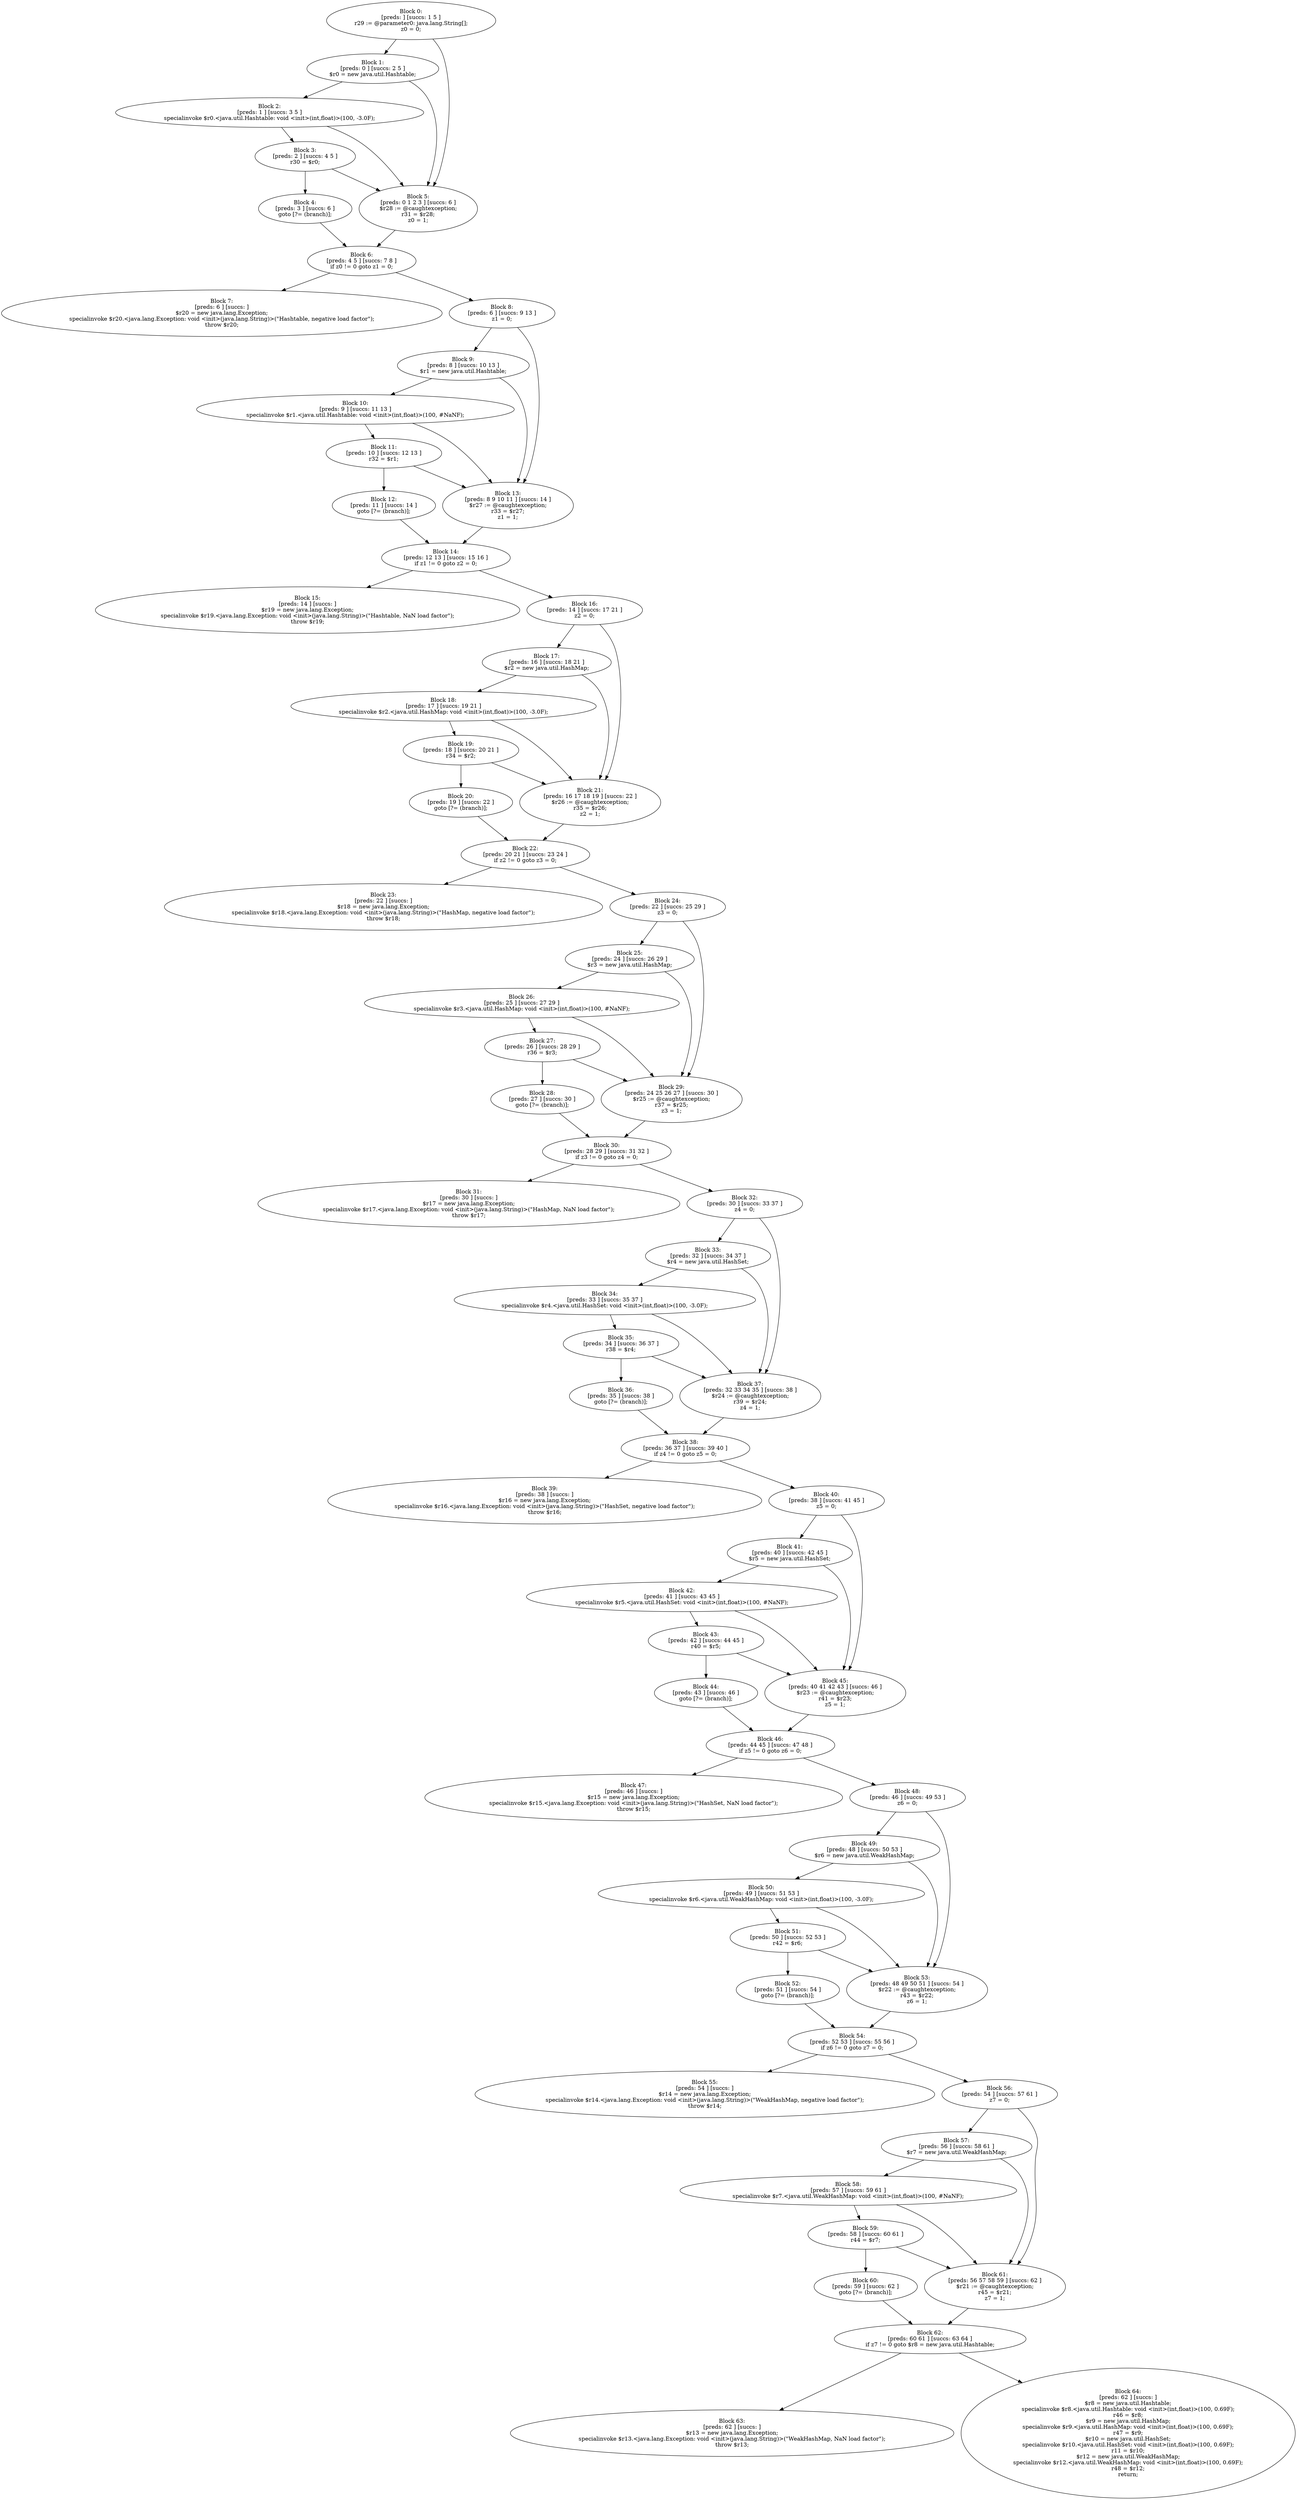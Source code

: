 digraph "unitGraph" {
    "Block 0:
[preds: ] [succs: 1 5 ]
r29 := @parameter0: java.lang.String[];
z0 = 0;
"
    "Block 1:
[preds: 0 ] [succs: 2 5 ]
$r0 = new java.util.Hashtable;
"
    "Block 2:
[preds: 1 ] [succs: 3 5 ]
specialinvoke $r0.<java.util.Hashtable: void <init>(int,float)>(100, -3.0F);
"
    "Block 3:
[preds: 2 ] [succs: 4 5 ]
r30 = $r0;
"
    "Block 4:
[preds: 3 ] [succs: 6 ]
goto [?= (branch)];
"
    "Block 5:
[preds: 0 1 2 3 ] [succs: 6 ]
$r28 := @caughtexception;
r31 = $r28;
z0 = 1;
"
    "Block 6:
[preds: 4 5 ] [succs: 7 8 ]
if z0 != 0 goto z1 = 0;
"
    "Block 7:
[preds: 6 ] [succs: ]
$r20 = new java.lang.Exception;
specialinvoke $r20.<java.lang.Exception: void <init>(java.lang.String)>(\"Hashtable, negative load factor\");
throw $r20;
"
    "Block 8:
[preds: 6 ] [succs: 9 13 ]
z1 = 0;
"
    "Block 9:
[preds: 8 ] [succs: 10 13 ]
$r1 = new java.util.Hashtable;
"
    "Block 10:
[preds: 9 ] [succs: 11 13 ]
specialinvoke $r1.<java.util.Hashtable: void <init>(int,float)>(100, #NaNF);
"
    "Block 11:
[preds: 10 ] [succs: 12 13 ]
r32 = $r1;
"
    "Block 12:
[preds: 11 ] [succs: 14 ]
goto [?= (branch)];
"
    "Block 13:
[preds: 8 9 10 11 ] [succs: 14 ]
$r27 := @caughtexception;
r33 = $r27;
z1 = 1;
"
    "Block 14:
[preds: 12 13 ] [succs: 15 16 ]
if z1 != 0 goto z2 = 0;
"
    "Block 15:
[preds: 14 ] [succs: ]
$r19 = new java.lang.Exception;
specialinvoke $r19.<java.lang.Exception: void <init>(java.lang.String)>(\"Hashtable, NaN load factor\");
throw $r19;
"
    "Block 16:
[preds: 14 ] [succs: 17 21 ]
z2 = 0;
"
    "Block 17:
[preds: 16 ] [succs: 18 21 ]
$r2 = new java.util.HashMap;
"
    "Block 18:
[preds: 17 ] [succs: 19 21 ]
specialinvoke $r2.<java.util.HashMap: void <init>(int,float)>(100, -3.0F);
"
    "Block 19:
[preds: 18 ] [succs: 20 21 ]
r34 = $r2;
"
    "Block 20:
[preds: 19 ] [succs: 22 ]
goto [?= (branch)];
"
    "Block 21:
[preds: 16 17 18 19 ] [succs: 22 ]
$r26 := @caughtexception;
r35 = $r26;
z2 = 1;
"
    "Block 22:
[preds: 20 21 ] [succs: 23 24 ]
if z2 != 0 goto z3 = 0;
"
    "Block 23:
[preds: 22 ] [succs: ]
$r18 = new java.lang.Exception;
specialinvoke $r18.<java.lang.Exception: void <init>(java.lang.String)>(\"HashMap, negative load factor\");
throw $r18;
"
    "Block 24:
[preds: 22 ] [succs: 25 29 ]
z3 = 0;
"
    "Block 25:
[preds: 24 ] [succs: 26 29 ]
$r3 = new java.util.HashMap;
"
    "Block 26:
[preds: 25 ] [succs: 27 29 ]
specialinvoke $r3.<java.util.HashMap: void <init>(int,float)>(100, #NaNF);
"
    "Block 27:
[preds: 26 ] [succs: 28 29 ]
r36 = $r3;
"
    "Block 28:
[preds: 27 ] [succs: 30 ]
goto [?= (branch)];
"
    "Block 29:
[preds: 24 25 26 27 ] [succs: 30 ]
$r25 := @caughtexception;
r37 = $r25;
z3 = 1;
"
    "Block 30:
[preds: 28 29 ] [succs: 31 32 ]
if z3 != 0 goto z4 = 0;
"
    "Block 31:
[preds: 30 ] [succs: ]
$r17 = new java.lang.Exception;
specialinvoke $r17.<java.lang.Exception: void <init>(java.lang.String)>(\"HashMap, NaN load factor\");
throw $r17;
"
    "Block 32:
[preds: 30 ] [succs: 33 37 ]
z4 = 0;
"
    "Block 33:
[preds: 32 ] [succs: 34 37 ]
$r4 = new java.util.HashSet;
"
    "Block 34:
[preds: 33 ] [succs: 35 37 ]
specialinvoke $r4.<java.util.HashSet: void <init>(int,float)>(100, -3.0F);
"
    "Block 35:
[preds: 34 ] [succs: 36 37 ]
r38 = $r4;
"
    "Block 36:
[preds: 35 ] [succs: 38 ]
goto [?= (branch)];
"
    "Block 37:
[preds: 32 33 34 35 ] [succs: 38 ]
$r24 := @caughtexception;
r39 = $r24;
z4 = 1;
"
    "Block 38:
[preds: 36 37 ] [succs: 39 40 ]
if z4 != 0 goto z5 = 0;
"
    "Block 39:
[preds: 38 ] [succs: ]
$r16 = new java.lang.Exception;
specialinvoke $r16.<java.lang.Exception: void <init>(java.lang.String)>(\"HashSet, negative load factor\");
throw $r16;
"
    "Block 40:
[preds: 38 ] [succs: 41 45 ]
z5 = 0;
"
    "Block 41:
[preds: 40 ] [succs: 42 45 ]
$r5 = new java.util.HashSet;
"
    "Block 42:
[preds: 41 ] [succs: 43 45 ]
specialinvoke $r5.<java.util.HashSet: void <init>(int,float)>(100, #NaNF);
"
    "Block 43:
[preds: 42 ] [succs: 44 45 ]
r40 = $r5;
"
    "Block 44:
[preds: 43 ] [succs: 46 ]
goto [?= (branch)];
"
    "Block 45:
[preds: 40 41 42 43 ] [succs: 46 ]
$r23 := @caughtexception;
r41 = $r23;
z5 = 1;
"
    "Block 46:
[preds: 44 45 ] [succs: 47 48 ]
if z5 != 0 goto z6 = 0;
"
    "Block 47:
[preds: 46 ] [succs: ]
$r15 = new java.lang.Exception;
specialinvoke $r15.<java.lang.Exception: void <init>(java.lang.String)>(\"HashSet, NaN load factor\");
throw $r15;
"
    "Block 48:
[preds: 46 ] [succs: 49 53 ]
z6 = 0;
"
    "Block 49:
[preds: 48 ] [succs: 50 53 ]
$r6 = new java.util.WeakHashMap;
"
    "Block 50:
[preds: 49 ] [succs: 51 53 ]
specialinvoke $r6.<java.util.WeakHashMap: void <init>(int,float)>(100, -3.0F);
"
    "Block 51:
[preds: 50 ] [succs: 52 53 ]
r42 = $r6;
"
    "Block 52:
[preds: 51 ] [succs: 54 ]
goto [?= (branch)];
"
    "Block 53:
[preds: 48 49 50 51 ] [succs: 54 ]
$r22 := @caughtexception;
r43 = $r22;
z6 = 1;
"
    "Block 54:
[preds: 52 53 ] [succs: 55 56 ]
if z6 != 0 goto z7 = 0;
"
    "Block 55:
[preds: 54 ] [succs: ]
$r14 = new java.lang.Exception;
specialinvoke $r14.<java.lang.Exception: void <init>(java.lang.String)>(\"WeakHashMap, negative load factor\");
throw $r14;
"
    "Block 56:
[preds: 54 ] [succs: 57 61 ]
z7 = 0;
"
    "Block 57:
[preds: 56 ] [succs: 58 61 ]
$r7 = new java.util.WeakHashMap;
"
    "Block 58:
[preds: 57 ] [succs: 59 61 ]
specialinvoke $r7.<java.util.WeakHashMap: void <init>(int,float)>(100, #NaNF);
"
    "Block 59:
[preds: 58 ] [succs: 60 61 ]
r44 = $r7;
"
    "Block 60:
[preds: 59 ] [succs: 62 ]
goto [?= (branch)];
"
    "Block 61:
[preds: 56 57 58 59 ] [succs: 62 ]
$r21 := @caughtexception;
r45 = $r21;
z7 = 1;
"
    "Block 62:
[preds: 60 61 ] [succs: 63 64 ]
if z7 != 0 goto $r8 = new java.util.Hashtable;
"
    "Block 63:
[preds: 62 ] [succs: ]
$r13 = new java.lang.Exception;
specialinvoke $r13.<java.lang.Exception: void <init>(java.lang.String)>(\"WeakHashMap, NaN load factor\");
throw $r13;
"
    "Block 64:
[preds: 62 ] [succs: ]
$r8 = new java.util.Hashtable;
specialinvoke $r8.<java.util.Hashtable: void <init>(int,float)>(100, 0.69F);
r46 = $r8;
$r9 = new java.util.HashMap;
specialinvoke $r9.<java.util.HashMap: void <init>(int,float)>(100, 0.69F);
r47 = $r9;
$r10 = new java.util.HashSet;
specialinvoke $r10.<java.util.HashSet: void <init>(int,float)>(100, 0.69F);
r11 = $r10;
$r12 = new java.util.WeakHashMap;
specialinvoke $r12.<java.util.WeakHashMap: void <init>(int,float)>(100, 0.69F);
r48 = $r12;
return;
"
    "Block 0:
[preds: ] [succs: 1 5 ]
r29 := @parameter0: java.lang.String[];
z0 = 0;
"->"Block 1:
[preds: 0 ] [succs: 2 5 ]
$r0 = new java.util.Hashtable;
";
    "Block 0:
[preds: ] [succs: 1 5 ]
r29 := @parameter0: java.lang.String[];
z0 = 0;
"->"Block 5:
[preds: 0 1 2 3 ] [succs: 6 ]
$r28 := @caughtexception;
r31 = $r28;
z0 = 1;
";
    "Block 1:
[preds: 0 ] [succs: 2 5 ]
$r0 = new java.util.Hashtable;
"->"Block 2:
[preds: 1 ] [succs: 3 5 ]
specialinvoke $r0.<java.util.Hashtable: void <init>(int,float)>(100, -3.0F);
";
    "Block 1:
[preds: 0 ] [succs: 2 5 ]
$r0 = new java.util.Hashtable;
"->"Block 5:
[preds: 0 1 2 3 ] [succs: 6 ]
$r28 := @caughtexception;
r31 = $r28;
z0 = 1;
";
    "Block 2:
[preds: 1 ] [succs: 3 5 ]
specialinvoke $r0.<java.util.Hashtable: void <init>(int,float)>(100, -3.0F);
"->"Block 3:
[preds: 2 ] [succs: 4 5 ]
r30 = $r0;
";
    "Block 2:
[preds: 1 ] [succs: 3 5 ]
specialinvoke $r0.<java.util.Hashtable: void <init>(int,float)>(100, -3.0F);
"->"Block 5:
[preds: 0 1 2 3 ] [succs: 6 ]
$r28 := @caughtexception;
r31 = $r28;
z0 = 1;
";
    "Block 3:
[preds: 2 ] [succs: 4 5 ]
r30 = $r0;
"->"Block 4:
[preds: 3 ] [succs: 6 ]
goto [?= (branch)];
";
    "Block 3:
[preds: 2 ] [succs: 4 5 ]
r30 = $r0;
"->"Block 5:
[preds: 0 1 2 3 ] [succs: 6 ]
$r28 := @caughtexception;
r31 = $r28;
z0 = 1;
";
    "Block 4:
[preds: 3 ] [succs: 6 ]
goto [?= (branch)];
"->"Block 6:
[preds: 4 5 ] [succs: 7 8 ]
if z0 != 0 goto z1 = 0;
";
    "Block 5:
[preds: 0 1 2 3 ] [succs: 6 ]
$r28 := @caughtexception;
r31 = $r28;
z0 = 1;
"->"Block 6:
[preds: 4 5 ] [succs: 7 8 ]
if z0 != 0 goto z1 = 0;
";
    "Block 6:
[preds: 4 5 ] [succs: 7 8 ]
if z0 != 0 goto z1 = 0;
"->"Block 7:
[preds: 6 ] [succs: ]
$r20 = new java.lang.Exception;
specialinvoke $r20.<java.lang.Exception: void <init>(java.lang.String)>(\"Hashtable, negative load factor\");
throw $r20;
";
    "Block 6:
[preds: 4 5 ] [succs: 7 8 ]
if z0 != 0 goto z1 = 0;
"->"Block 8:
[preds: 6 ] [succs: 9 13 ]
z1 = 0;
";
    "Block 8:
[preds: 6 ] [succs: 9 13 ]
z1 = 0;
"->"Block 9:
[preds: 8 ] [succs: 10 13 ]
$r1 = new java.util.Hashtable;
";
    "Block 8:
[preds: 6 ] [succs: 9 13 ]
z1 = 0;
"->"Block 13:
[preds: 8 9 10 11 ] [succs: 14 ]
$r27 := @caughtexception;
r33 = $r27;
z1 = 1;
";
    "Block 9:
[preds: 8 ] [succs: 10 13 ]
$r1 = new java.util.Hashtable;
"->"Block 10:
[preds: 9 ] [succs: 11 13 ]
specialinvoke $r1.<java.util.Hashtable: void <init>(int,float)>(100, #NaNF);
";
    "Block 9:
[preds: 8 ] [succs: 10 13 ]
$r1 = new java.util.Hashtable;
"->"Block 13:
[preds: 8 9 10 11 ] [succs: 14 ]
$r27 := @caughtexception;
r33 = $r27;
z1 = 1;
";
    "Block 10:
[preds: 9 ] [succs: 11 13 ]
specialinvoke $r1.<java.util.Hashtable: void <init>(int,float)>(100, #NaNF);
"->"Block 11:
[preds: 10 ] [succs: 12 13 ]
r32 = $r1;
";
    "Block 10:
[preds: 9 ] [succs: 11 13 ]
specialinvoke $r1.<java.util.Hashtable: void <init>(int,float)>(100, #NaNF);
"->"Block 13:
[preds: 8 9 10 11 ] [succs: 14 ]
$r27 := @caughtexception;
r33 = $r27;
z1 = 1;
";
    "Block 11:
[preds: 10 ] [succs: 12 13 ]
r32 = $r1;
"->"Block 12:
[preds: 11 ] [succs: 14 ]
goto [?= (branch)];
";
    "Block 11:
[preds: 10 ] [succs: 12 13 ]
r32 = $r1;
"->"Block 13:
[preds: 8 9 10 11 ] [succs: 14 ]
$r27 := @caughtexception;
r33 = $r27;
z1 = 1;
";
    "Block 12:
[preds: 11 ] [succs: 14 ]
goto [?= (branch)];
"->"Block 14:
[preds: 12 13 ] [succs: 15 16 ]
if z1 != 0 goto z2 = 0;
";
    "Block 13:
[preds: 8 9 10 11 ] [succs: 14 ]
$r27 := @caughtexception;
r33 = $r27;
z1 = 1;
"->"Block 14:
[preds: 12 13 ] [succs: 15 16 ]
if z1 != 0 goto z2 = 0;
";
    "Block 14:
[preds: 12 13 ] [succs: 15 16 ]
if z1 != 0 goto z2 = 0;
"->"Block 15:
[preds: 14 ] [succs: ]
$r19 = new java.lang.Exception;
specialinvoke $r19.<java.lang.Exception: void <init>(java.lang.String)>(\"Hashtable, NaN load factor\");
throw $r19;
";
    "Block 14:
[preds: 12 13 ] [succs: 15 16 ]
if z1 != 0 goto z2 = 0;
"->"Block 16:
[preds: 14 ] [succs: 17 21 ]
z2 = 0;
";
    "Block 16:
[preds: 14 ] [succs: 17 21 ]
z2 = 0;
"->"Block 17:
[preds: 16 ] [succs: 18 21 ]
$r2 = new java.util.HashMap;
";
    "Block 16:
[preds: 14 ] [succs: 17 21 ]
z2 = 0;
"->"Block 21:
[preds: 16 17 18 19 ] [succs: 22 ]
$r26 := @caughtexception;
r35 = $r26;
z2 = 1;
";
    "Block 17:
[preds: 16 ] [succs: 18 21 ]
$r2 = new java.util.HashMap;
"->"Block 18:
[preds: 17 ] [succs: 19 21 ]
specialinvoke $r2.<java.util.HashMap: void <init>(int,float)>(100, -3.0F);
";
    "Block 17:
[preds: 16 ] [succs: 18 21 ]
$r2 = new java.util.HashMap;
"->"Block 21:
[preds: 16 17 18 19 ] [succs: 22 ]
$r26 := @caughtexception;
r35 = $r26;
z2 = 1;
";
    "Block 18:
[preds: 17 ] [succs: 19 21 ]
specialinvoke $r2.<java.util.HashMap: void <init>(int,float)>(100, -3.0F);
"->"Block 19:
[preds: 18 ] [succs: 20 21 ]
r34 = $r2;
";
    "Block 18:
[preds: 17 ] [succs: 19 21 ]
specialinvoke $r2.<java.util.HashMap: void <init>(int,float)>(100, -3.0F);
"->"Block 21:
[preds: 16 17 18 19 ] [succs: 22 ]
$r26 := @caughtexception;
r35 = $r26;
z2 = 1;
";
    "Block 19:
[preds: 18 ] [succs: 20 21 ]
r34 = $r2;
"->"Block 20:
[preds: 19 ] [succs: 22 ]
goto [?= (branch)];
";
    "Block 19:
[preds: 18 ] [succs: 20 21 ]
r34 = $r2;
"->"Block 21:
[preds: 16 17 18 19 ] [succs: 22 ]
$r26 := @caughtexception;
r35 = $r26;
z2 = 1;
";
    "Block 20:
[preds: 19 ] [succs: 22 ]
goto [?= (branch)];
"->"Block 22:
[preds: 20 21 ] [succs: 23 24 ]
if z2 != 0 goto z3 = 0;
";
    "Block 21:
[preds: 16 17 18 19 ] [succs: 22 ]
$r26 := @caughtexception;
r35 = $r26;
z2 = 1;
"->"Block 22:
[preds: 20 21 ] [succs: 23 24 ]
if z2 != 0 goto z3 = 0;
";
    "Block 22:
[preds: 20 21 ] [succs: 23 24 ]
if z2 != 0 goto z3 = 0;
"->"Block 23:
[preds: 22 ] [succs: ]
$r18 = new java.lang.Exception;
specialinvoke $r18.<java.lang.Exception: void <init>(java.lang.String)>(\"HashMap, negative load factor\");
throw $r18;
";
    "Block 22:
[preds: 20 21 ] [succs: 23 24 ]
if z2 != 0 goto z3 = 0;
"->"Block 24:
[preds: 22 ] [succs: 25 29 ]
z3 = 0;
";
    "Block 24:
[preds: 22 ] [succs: 25 29 ]
z3 = 0;
"->"Block 25:
[preds: 24 ] [succs: 26 29 ]
$r3 = new java.util.HashMap;
";
    "Block 24:
[preds: 22 ] [succs: 25 29 ]
z3 = 0;
"->"Block 29:
[preds: 24 25 26 27 ] [succs: 30 ]
$r25 := @caughtexception;
r37 = $r25;
z3 = 1;
";
    "Block 25:
[preds: 24 ] [succs: 26 29 ]
$r3 = new java.util.HashMap;
"->"Block 26:
[preds: 25 ] [succs: 27 29 ]
specialinvoke $r3.<java.util.HashMap: void <init>(int,float)>(100, #NaNF);
";
    "Block 25:
[preds: 24 ] [succs: 26 29 ]
$r3 = new java.util.HashMap;
"->"Block 29:
[preds: 24 25 26 27 ] [succs: 30 ]
$r25 := @caughtexception;
r37 = $r25;
z3 = 1;
";
    "Block 26:
[preds: 25 ] [succs: 27 29 ]
specialinvoke $r3.<java.util.HashMap: void <init>(int,float)>(100, #NaNF);
"->"Block 27:
[preds: 26 ] [succs: 28 29 ]
r36 = $r3;
";
    "Block 26:
[preds: 25 ] [succs: 27 29 ]
specialinvoke $r3.<java.util.HashMap: void <init>(int,float)>(100, #NaNF);
"->"Block 29:
[preds: 24 25 26 27 ] [succs: 30 ]
$r25 := @caughtexception;
r37 = $r25;
z3 = 1;
";
    "Block 27:
[preds: 26 ] [succs: 28 29 ]
r36 = $r3;
"->"Block 28:
[preds: 27 ] [succs: 30 ]
goto [?= (branch)];
";
    "Block 27:
[preds: 26 ] [succs: 28 29 ]
r36 = $r3;
"->"Block 29:
[preds: 24 25 26 27 ] [succs: 30 ]
$r25 := @caughtexception;
r37 = $r25;
z3 = 1;
";
    "Block 28:
[preds: 27 ] [succs: 30 ]
goto [?= (branch)];
"->"Block 30:
[preds: 28 29 ] [succs: 31 32 ]
if z3 != 0 goto z4 = 0;
";
    "Block 29:
[preds: 24 25 26 27 ] [succs: 30 ]
$r25 := @caughtexception;
r37 = $r25;
z3 = 1;
"->"Block 30:
[preds: 28 29 ] [succs: 31 32 ]
if z3 != 0 goto z4 = 0;
";
    "Block 30:
[preds: 28 29 ] [succs: 31 32 ]
if z3 != 0 goto z4 = 0;
"->"Block 31:
[preds: 30 ] [succs: ]
$r17 = new java.lang.Exception;
specialinvoke $r17.<java.lang.Exception: void <init>(java.lang.String)>(\"HashMap, NaN load factor\");
throw $r17;
";
    "Block 30:
[preds: 28 29 ] [succs: 31 32 ]
if z3 != 0 goto z4 = 0;
"->"Block 32:
[preds: 30 ] [succs: 33 37 ]
z4 = 0;
";
    "Block 32:
[preds: 30 ] [succs: 33 37 ]
z4 = 0;
"->"Block 33:
[preds: 32 ] [succs: 34 37 ]
$r4 = new java.util.HashSet;
";
    "Block 32:
[preds: 30 ] [succs: 33 37 ]
z4 = 0;
"->"Block 37:
[preds: 32 33 34 35 ] [succs: 38 ]
$r24 := @caughtexception;
r39 = $r24;
z4 = 1;
";
    "Block 33:
[preds: 32 ] [succs: 34 37 ]
$r4 = new java.util.HashSet;
"->"Block 34:
[preds: 33 ] [succs: 35 37 ]
specialinvoke $r4.<java.util.HashSet: void <init>(int,float)>(100, -3.0F);
";
    "Block 33:
[preds: 32 ] [succs: 34 37 ]
$r4 = new java.util.HashSet;
"->"Block 37:
[preds: 32 33 34 35 ] [succs: 38 ]
$r24 := @caughtexception;
r39 = $r24;
z4 = 1;
";
    "Block 34:
[preds: 33 ] [succs: 35 37 ]
specialinvoke $r4.<java.util.HashSet: void <init>(int,float)>(100, -3.0F);
"->"Block 35:
[preds: 34 ] [succs: 36 37 ]
r38 = $r4;
";
    "Block 34:
[preds: 33 ] [succs: 35 37 ]
specialinvoke $r4.<java.util.HashSet: void <init>(int,float)>(100, -3.0F);
"->"Block 37:
[preds: 32 33 34 35 ] [succs: 38 ]
$r24 := @caughtexception;
r39 = $r24;
z4 = 1;
";
    "Block 35:
[preds: 34 ] [succs: 36 37 ]
r38 = $r4;
"->"Block 36:
[preds: 35 ] [succs: 38 ]
goto [?= (branch)];
";
    "Block 35:
[preds: 34 ] [succs: 36 37 ]
r38 = $r4;
"->"Block 37:
[preds: 32 33 34 35 ] [succs: 38 ]
$r24 := @caughtexception;
r39 = $r24;
z4 = 1;
";
    "Block 36:
[preds: 35 ] [succs: 38 ]
goto [?= (branch)];
"->"Block 38:
[preds: 36 37 ] [succs: 39 40 ]
if z4 != 0 goto z5 = 0;
";
    "Block 37:
[preds: 32 33 34 35 ] [succs: 38 ]
$r24 := @caughtexception;
r39 = $r24;
z4 = 1;
"->"Block 38:
[preds: 36 37 ] [succs: 39 40 ]
if z4 != 0 goto z5 = 0;
";
    "Block 38:
[preds: 36 37 ] [succs: 39 40 ]
if z4 != 0 goto z5 = 0;
"->"Block 39:
[preds: 38 ] [succs: ]
$r16 = new java.lang.Exception;
specialinvoke $r16.<java.lang.Exception: void <init>(java.lang.String)>(\"HashSet, negative load factor\");
throw $r16;
";
    "Block 38:
[preds: 36 37 ] [succs: 39 40 ]
if z4 != 0 goto z5 = 0;
"->"Block 40:
[preds: 38 ] [succs: 41 45 ]
z5 = 0;
";
    "Block 40:
[preds: 38 ] [succs: 41 45 ]
z5 = 0;
"->"Block 41:
[preds: 40 ] [succs: 42 45 ]
$r5 = new java.util.HashSet;
";
    "Block 40:
[preds: 38 ] [succs: 41 45 ]
z5 = 0;
"->"Block 45:
[preds: 40 41 42 43 ] [succs: 46 ]
$r23 := @caughtexception;
r41 = $r23;
z5 = 1;
";
    "Block 41:
[preds: 40 ] [succs: 42 45 ]
$r5 = new java.util.HashSet;
"->"Block 42:
[preds: 41 ] [succs: 43 45 ]
specialinvoke $r5.<java.util.HashSet: void <init>(int,float)>(100, #NaNF);
";
    "Block 41:
[preds: 40 ] [succs: 42 45 ]
$r5 = new java.util.HashSet;
"->"Block 45:
[preds: 40 41 42 43 ] [succs: 46 ]
$r23 := @caughtexception;
r41 = $r23;
z5 = 1;
";
    "Block 42:
[preds: 41 ] [succs: 43 45 ]
specialinvoke $r5.<java.util.HashSet: void <init>(int,float)>(100, #NaNF);
"->"Block 43:
[preds: 42 ] [succs: 44 45 ]
r40 = $r5;
";
    "Block 42:
[preds: 41 ] [succs: 43 45 ]
specialinvoke $r5.<java.util.HashSet: void <init>(int,float)>(100, #NaNF);
"->"Block 45:
[preds: 40 41 42 43 ] [succs: 46 ]
$r23 := @caughtexception;
r41 = $r23;
z5 = 1;
";
    "Block 43:
[preds: 42 ] [succs: 44 45 ]
r40 = $r5;
"->"Block 44:
[preds: 43 ] [succs: 46 ]
goto [?= (branch)];
";
    "Block 43:
[preds: 42 ] [succs: 44 45 ]
r40 = $r5;
"->"Block 45:
[preds: 40 41 42 43 ] [succs: 46 ]
$r23 := @caughtexception;
r41 = $r23;
z5 = 1;
";
    "Block 44:
[preds: 43 ] [succs: 46 ]
goto [?= (branch)];
"->"Block 46:
[preds: 44 45 ] [succs: 47 48 ]
if z5 != 0 goto z6 = 0;
";
    "Block 45:
[preds: 40 41 42 43 ] [succs: 46 ]
$r23 := @caughtexception;
r41 = $r23;
z5 = 1;
"->"Block 46:
[preds: 44 45 ] [succs: 47 48 ]
if z5 != 0 goto z6 = 0;
";
    "Block 46:
[preds: 44 45 ] [succs: 47 48 ]
if z5 != 0 goto z6 = 0;
"->"Block 47:
[preds: 46 ] [succs: ]
$r15 = new java.lang.Exception;
specialinvoke $r15.<java.lang.Exception: void <init>(java.lang.String)>(\"HashSet, NaN load factor\");
throw $r15;
";
    "Block 46:
[preds: 44 45 ] [succs: 47 48 ]
if z5 != 0 goto z6 = 0;
"->"Block 48:
[preds: 46 ] [succs: 49 53 ]
z6 = 0;
";
    "Block 48:
[preds: 46 ] [succs: 49 53 ]
z6 = 0;
"->"Block 49:
[preds: 48 ] [succs: 50 53 ]
$r6 = new java.util.WeakHashMap;
";
    "Block 48:
[preds: 46 ] [succs: 49 53 ]
z6 = 0;
"->"Block 53:
[preds: 48 49 50 51 ] [succs: 54 ]
$r22 := @caughtexception;
r43 = $r22;
z6 = 1;
";
    "Block 49:
[preds: 48 ] [succs: 50 53 ]
$r6 = new java.util.WeakHashMap;
"->"Block 50:
[preds: 49 ] [succs: 51 53 ]
specialinvoke $r6.<java.util.WeakHashMap: void <init>(int,float)>(100, -3.0F);
";
    "Block 49:
[preds: 48 ] [succs: 50 53 ]
$r6 = new java.util.WeakHashMap;
"->"Block 53:
[preds: 48 49 50 51 ] [succs: 54 ]
$r22 := @caughtexception;
r43 = $r22;
z6 = 1;
";
    "Block 50:
[preds: 49 ] [succs: 51 53 ]
specialinvoke $r6.<java.util.WeakHashMap: void <init>(int,float)>(100, -3.0F);
"->"Block 51:
[preds: 50 ] [succs: 52 53 ]
r42 = $r6;
";
    "Block 50:
[preds: 49 ] [succs: 51 53 ]
specialinvoke $r6.<java.util.WeakHashMap: void <init>(int,float)>(100, -3.0F);
"->"Block 53:
[preds: 48 49 50 51 ] [succs: 54 ]
$r22 := @caughtexception;
r43 = $r22;
z6 = 1;
";
    "Block 51:
[preds: 50 ] [succs: 52 53 ]
r42 = $r6;
"->"Block 52:
[preds: 51 ] [succs: 54 ]
goto [?= (branch)];
";
    "Block 51:
[preds: 50 ] [succs: 52 53 ]
r42 = $r6;
"->"Block 53:
[preds: 48 49 50 51 ] [succs: 54 ]
$r22 := @caughtexception;
r43 = $r22;
z6 = 1;
";
    "Block 52:
[preds: 51 ] [succs: 54 ]
goto [?= (branch)];
"->"Block 54:
[preds: 52 53 ] [succs: 55 56 ]
if z6 != 0 goto z7 = 0;
";
    "Block 53:
[preds: 48 49 50 51 ] [succs: 54 ]
$r22 := @caughtexception;
r43 = $r22;
z6 = 1;
"->"Block 54:
[preds: 52 53 ] [succs: 55 56 ]
if z6 != 0 goto z7 = 0;
";
    "Block 54:
[preds: 52 53 ] [succs: 55 56 ]
if z6 != 0 goto z7 = 0;
"->"Block 55:
[preds: 54 ] [succs: ]
$r14 = new java.lang.Exception;
specialinvoke $r14.<java.lang.Exception: void <init>(java.lang.String)>(\"WeakHashMap, negative load factor\");
throw $r14;
";
    "Block 54:
[preds: 52 53 ] [succs: 55 56 ]
if z6 != 0 goto z7 = 0;
"->"Block 56:
[preds: 54 ] [succs: 57 61 ]
z7 = 0;
";
    "Block 56:
[preds: 54 ] [succs: 57 61 ]
z7 = 0;
"->"Block 57:
[preds: 56 ] [succs: 58 61 ]
$r7 = new java.util.WeakHashMap;
";
    "Block 56:
[preds: 54 ] [succs: 57 61 ]
z7 = 0;
"->"Block 61:
[preds: 56 57 58 59 ] [succs: 62 ]
$r21 := @caughtexception;
r45 = $r21;
z7 = 1;
";
    "Block 57:
[preds: 56 ] [succs: 58 61 ]
$r7 = new java.util.WeakHashMap;
"->"Block 58:
[preds: 57 ] [succs: 59 61 ]
specialinvoke $r7.<java.util.WeakHashMap: void <init>(int,float)>(100, #NaNF);
";
    "Block 57:
[preds: 56 ] [succs: 58 61 ]
$r7 = new java.util.WeakHashMap;
"->"Block 61:
[preds: 56 57 58 59 ] [succs: 62 ]
$r21 := @caughtexception;
r45 = $r21;
z7 = 1;
";
    "Block 58:
[preds: 57 ] [succs: 59 61 ]
specialinvoke $r7.<java.util.WeakHashMap: void <init>(int,float)>(100, #NaNF);
"->"Block 59:
[preds: 58 ] [succs: 60 61 ]
r44 = $r7;
";
    "Block 58:
[preds: 57 ] [succs: 59 61 ]
specialinvoke $r7.<java.util.WeakHashMap: void <init>(int,float)>(100, #NaNF);
"->"Block 61:
[preds: 56 57 58 59 ] [succs: 62 ]
$r21 := @caughtexception;
r45 = $r21;
z7 = 1;
";
    "Block 59:
[preds: 58 ] [succs: 60 61 ]
r44 = $r7;
"->"Block 60:
[preds: 59 ] [succs: 62 ]
goto [?= (branch)];
";
    "Block 59:
[preds: 58 ] [succs: 60 61 ]
r44 = $r7;
"->"Block 61:
[preds: 56 57 58 59 ] [succs: 62 ]
$r21 := @caughtexception;
r45 = $r21;
z7 = 1;
";
    "Block 60:
[preds: 59 ] [succs: 62 ]
goto [?= (branch)];
"->"Block 62:
[preds: 60 61 ] [succs: 63 64 ]
if z7 != 0 goto $r8 = new java.util.Hashtable;
";
    "Block 61:
[preds: 56 57 58 59 ] [succs: 62 ]
$r21 := @caughtexception;
r45 = $r21;
z7 = 1;
"->"Block 62:
[preds: 60 61 ] [succs: 63 64 ]
if z7 != 0 goto $r8 = new java.util.Hashtable;
";
    "Block 62:
[preds: 60 61 ] [succs: 63 64 ]
if z7 != 0 goto $r8 = new java.util.Hashtable;
"->"Block 63:
[preds: 62 ] [succs: ]
$r13 = new java.lang.Exception;
specialinvoke $r13.<java.lang.Exception: void <init>(java.lang.String)>(\"WeakHashMap, NaN load factor\");
throw $r13;
";
    "Block 62:
[preds: 60 61 ] [succs: 63 64 ]
if z7 != 0 goto $r8 = new java.util.Hashtable;
"->"Block 64:
[preds: 62 ] [succs: ]
$r8 = new java.util.Hashtable;
specialinvoke $r8.<java.util.Hashtable: void <init>(int,float)>(100, 0.69F);
r46 = $r8;
$r9 = new java.util.HashMap;
specialinvoke $r9.<java.util.HashMap: void <init>(int,float)>(100, 0.69F);
r47 = $r9;
$r10 = new java.util.HashSet;
specialinvoke $r10.<java.util.HashSet: void <init>(int,float)>(100, 0.69F);
r11 = $r10;
$r12 = new java.util.WeakHashMap;
specialinvoke $r12.<java.util.WeakHashMap: void <init>(int,float)>(100, 0.69F);
r48 = $r12;
return;
";
}
